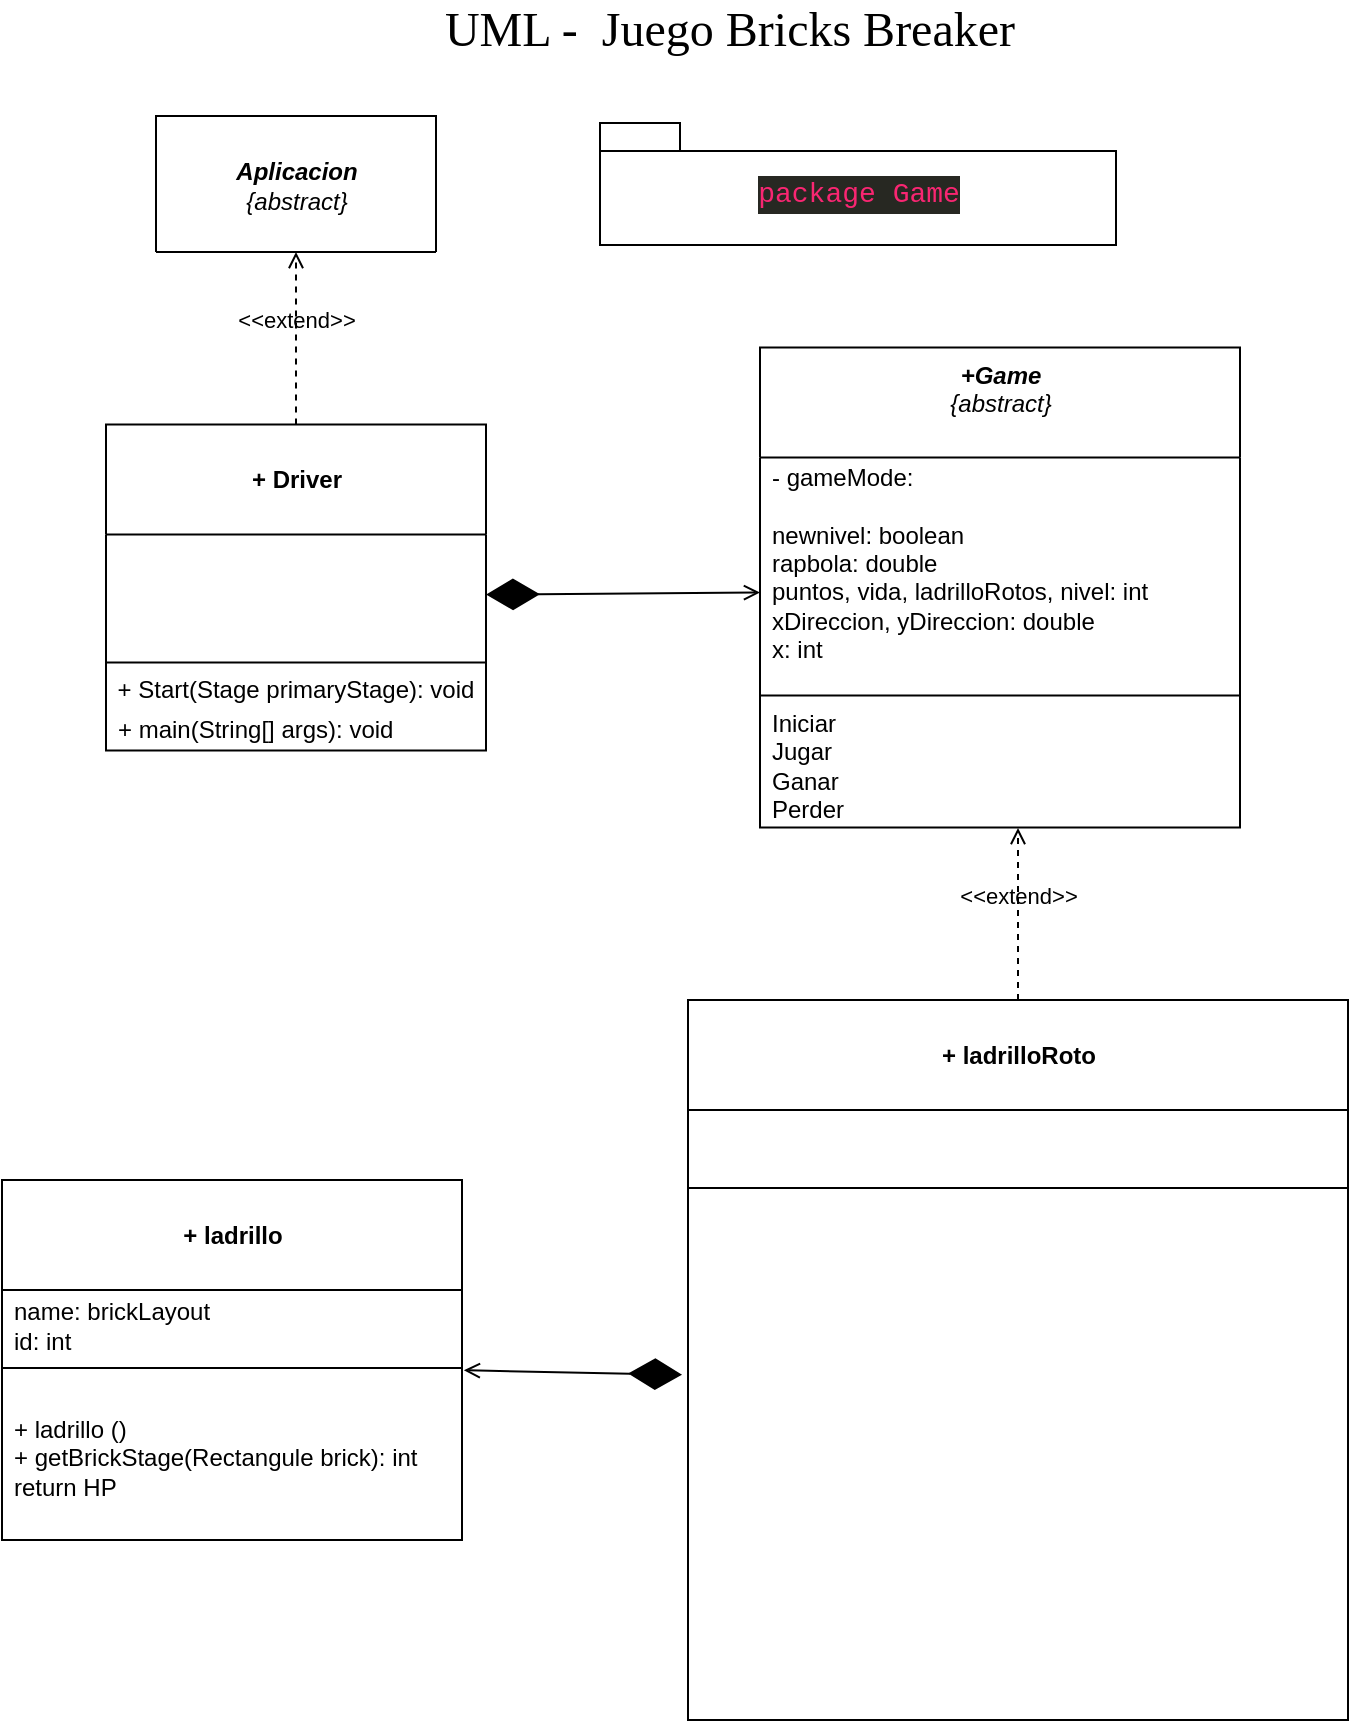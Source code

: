 <mxfile>
    <diagram id="D70d7DCEPUBcWH6TIPZb" name="Página-1">
        <mxGraphModel dx="810" dy="478" grid="0" gridSize="10" guides="1" tooltips="1" connect="1" arrows="1" fold="1" page="1" pageScale="1" pageWidth="827" pageHeight="1169" background="none" math="0" shadow="0">
            <root>
                <mxCell id="0"/>
                <mxCell id="1" parent="0"/>
                <mxCell id="2" value="&lt;i&gt;&lt;br&gt;&lt;b&gt;Aplicacion&lt;/b&gt;&lt;br&gt;{abstract}&lt;/i&gt;" style="swimlane;fontStyle=0;align=center;verticalAlign=top;childLayout=stackLayout;horizontal=1;startSize=70;horizontalStack=0;resizeParent=1;resizeParentMax=0;resizeLast=0;collapsible=0;marginBottom=0;html=1;" parent="1" vertex="1">
                    <mxGeometry x="77" y="70" width="140" height="68" as="geometry"/>
                </mxCell>
                <mxCell id="12" value="&lt;font style=&quot;font-size: 24px&quot; face=&quot;Comic Sans MS&quot;&gt;UML -&amp;nbsp; Juego Bricks Breaker&lt;/font&gt;" style="text;html=1;strokeColor=none;fillColor=none;align=center;verticalAlign=middle;whiteSpace=wrap;rounded=0;" parent="1" vertex="1">
                    <mxGeometry x="199" y="12" width="330" height="30" as="geometry"/>
                </mxCell>
                <mxCell id="13" value="&lt;br&gt;&lt;b&gt;+ Driver&lt;/b&gt;&lt;br&gt;" style="swimlane;fontStyle=0;align=center;verticalAlign=top;childLayout=stackLayout;horizontal=1;startSize=55;horizontalStack=0;resizeParent=1;resizeParentMax=0;resizeLast=0;collapsible=0;marginBottom=0;html=1;" parent="1" vertex="1">
                    <mxGeometry x="52" y="224.27" width="190" height="163" as="geometry"/>
                </mxCell>
                <mxCell id="15" value="&amp;nbsp;" style="text;html=1;strokeColor=none;fillColor=none;align=left;verticalAlign=middle;spacingLeft=4;spacingRight=4;overflow=hidden;rotatable=0;points=[[0,0.5],[1,0.5]];portConstraint=eastwest;" parent="13" vertex="1">
                    <mxGeometry y="55" width="190" height="20" as="geometry"/>
                </mxCell>
                <mxCell id="14" value="&amp;nbsp;" style="text;html=1;strokeColor=none;fillColor=none;align=center;verticalAlign=middle;spacingLeft=4;spacingRight=4;overflow=hidden;rotatable=0;points=[[0,0.5],[1,0.5]];portConstraint=eastwest;" parent="13" vertex="1">
                    <mxGeometry y="75" width="190" height="20" as="geometry"/>
                </mxCell>
                <mxCell id="16" value="&amp;nbsp;" style="text;html=1;strokeColor=none;fillColor=none;align=left;verticalAlign=middle;spacingLeft=4;spacingRight=4;overflow=hidden;rotatable=0;points=[[0,0.5],[1,0.5]];portConstraint=eastwest;fontColor=#808080;" parent="13" vertex="1">
                    <mxGeometry y="95" width="190" height="20" as="geometry"/>
                </mxCell>
                <mxCell id="18" value="" style="line;strokeWidth=1;fillColor=none;align=left;verticalAlign=middle;spacingTop=-1;spacingLeft=3;spacingRight=3;rotatable=0;labelPosition=right;points=[];portConstraint=eastwest;" parent="13" vertex="1">
                    <mxGeometry y="115" width="190" height="8" as="geometry"/>
                </mxCell>
                <mxCell id="19" value="+ Start(Stage primaryStage): void" style="text;html=1;strokeColor=none;fillColor=none;align=center;verticalAlign=middle;spacingLeft=4;spacingRight=4;overflow=hidden;rotatable=0;points=[[0,0.5],[1,0.5]];portConstraint=eastwest;" parent="13" vertex="1">
                    <mxGeometry y="123" width="190" height="20" as="geometry"/>
                </mxCell>
                <mxCell id="20" value="+ main(String[] args): void" style="text;html=1;strokeColor=none;fillColor=none;align=left;verticalAlign=middle;spacingLeft=4;spacingRight=4;overflow=hidden;rotatable=0;points=[[0,0.5],[1,0.5]];portConstraint=eastwest;" parent="13" vertex="1">
                    <mxGeometry y="143" width="190" height="20" as="geometry"/>
                </mxCell>
                <mxCell id="21" value="&lt;br&gt;&lt;b&gt;+ ladrillo&lt;/b&gt;" style="swimlane;fontStyle=0;align=center;verticalAlign=top;childLayout=stackLayout;horizontal=1;startSize=55;horizontalStack=0;resizeParent=1;resizeParentMax=0;resizeLast=0;collapsible=0;marginBottom=0;html=1;" parent="1" vertex="1">
                    <mxGeometry y="602" width="230" height="180" as="geometry"/>
                </mxCell>
                <mxCell id="23" value="name: brickLayout&lt;br&gt;id: int" style="text;html=1;strokeColor=none;fillColor=none;align=left;verticalAlign=middle;spacingLeft=4;spacingRight=4;overflow=hidden;rotatable=0;points=[[0,0.5],[1,0.5]];portConstraint=eastwest;" parent="21" vertex="1">
                    <mxGeometry y="55" width="230" height="35" as="geometry"/>
                </mxCell>
                <mxCell id="26" value="" style="line;strokeWidth=1;fillColor=none;align=left;verticalAlign=middle;spacingTop=-1;spacingLeft=3;spacingRight=3;rotatable=0;labelPosition=right;points=[];portConstraint=eastwest;" parent="21" vertex="1">
                    <mxGeometry y="90" width="230" height="8" as="geometry"/>
                </mxCell>
                <mxCell id="28" value="+ ladrillo ()&lt;br&gt;+ getBrickStage(Rectangule brick): int&lt;br&gt;return HP" style="text;html=1;strokeColor=none;fillColor=none;align=left;verticalAlign=middle;spacingLeft=4;spacingRight=4;overflow=hidden;rotatable=0;points=[[0,0.5],[1,0.5]];portConstraint=eastwest;" parent="21" vertex="1">
                    <mxGeometry y="98" width="230" height="82" as="geometry"/>
                </mxCell>
                <mxCell id="29" value="&lt;i&gt;&lt;b&gt;+Game&lt;/b&gt;&lt;br&gt;{abstract}&lt;/i&gt;" style="swimlane;fontStyle=0;align=center;verticalAlign=top;childLayout=stackLayout;horizontal=1;startSize=55;horizontalStack=0;resizeParent=1;resizeParentMax=0;resizeLast=0;collapsible=0;marginBottom=0;html=1;" parent="1" vertex="1">
                    <mxGeometry x="379" y="185.77" width="240" height="240" as="geometry"/>
                </mxCell>
                <mxCell id="31" value="- gameMode:&amp;nbsp;" style="text;html=1;strokeColor=none;fillColor=none;align=left;verticalAlign=middle;spacingLeft=4;spacingRight=4;overflow=hidden;rotatable=0;points=[[0,0.5],[1,0.5]];portConstraint=eastwest;" parent="29" vertex="1">
                    <mxGeometry y="55" width="240" height="20" as="geometry"/>
                </mxCell>
                <mxCell id="33" value="newnivel: boolean&lt;br&gt;rapbola: double&lt;br&gt;puntos, vida, ladrilloRotos, nivel: int&lt;br&gt;xDireccion, yDireccion: double&lt;br&gt;x: int" style="text;html=1;strokeColor=none;fillColor=none;align=left;verticalAlign=middle;spacingLeft=4;spacingRight=4;overflow=hidden;rotatable=0;points=[[0,0.5],[1,0.5]];portConstraint=eastwest;" parent="29" vertex="1">
                    <mxGeometry y="75" width="240" height="95" as="geometry"/>
                </mxCell>
                <mxCell id="34" value="" style="line;strokeWidth=1;fillColor=none;align=left;verticalAlign=middle;spacingTop=-1;spacingLeft=3;spacingRight=3;rotatable=0;labelPosition=right;points=[];portConstraint=eastwest;" parent="29" vertex="1">
                    <mxGeometry y="170" width="240" height="8" as="geometry"/>
                </mxCell>
                <mxCell id="36" value="Iniciar&lt;br&gt;Jugar&lt;br&gt;Ganar&lt;br&gt;Perder" style="text;html=1;strokeColor=none;fillColor=none;align=left;verticalAlign=middle;spacingLeft=4;spacingRight=4;overflow=hidden;rotatable=0;points=[[0,0.5],[1,0.5]];portConstraint=eastwest;" parent="29" vertex="1">
                    <mxGeometry y="178" width="240" height="62" as="geometry"/>
                </mxCell>
                <mxCell id="54" value="&lt;br&gt;&lt;b&gt;+ ladrilloRoto&lt;/b&gt;" style="swimlane;fontStyle=0;align=center;verticalAlign=top;childLayout=stackLayout;horizontal=1;startSize=55;horizontalStack=0;resizeParent=1;resizeParentMax=0;resizeLast=0;collapsible=0;marginBottom=0;html=1;" parent="1" vertex="1">
                    <mxGeometry x="343" y="512" width="330" height="360" as="geometry"/>
                </mxCell>
                <mxCell id="55" value="&amp;nbsp;" style="text;html=1;strokeColor=none;fillColor=none;align=left;verticalAlign=middle;spacingLeft=4;spacingRight=4;overflow=hidden;rotatable=0;points=[[0,0.5],[1,0.5]];portConstraint=eastwest;" parent="54" vertex="1">
                    <mxGeometry y="55" width="330" height="35" as="geometry"/>
                </mxCell>
                <mxCell id="56" value="" style="line;strokeWidth=1;fillColor=none;align=left;verticalAlign=middle;spacingTop=-1;spacingLeft=3;spacingRight=3;rotatable=0;labelPosition=right;points=[];portConstraint=eastwest;" parent="54" vertex="1">
                    <mxGeometry y="90" width="330" height="8" as="geometry"/>
                </mxCell>
                <mxCell id="57" value="&lt;font color=&quot;#ffffff&quot;&gt;+ ladrilloRoto ()&lt;br&gt;+&amp;nbsp;moverbola():void&lt;br&gt;&lt;/font&gt;&lt;div style=&quot;line-height: 19px&quot;&gt;&lt;span style=&quot;color: rgb(255 , 255 , 255)&quot;&gt;+&amp;nbsp;checkForCollision(): void&lt;/span&gt;&lt;br&gt;&lt;/div&gt;&lt;div style=&quot;line-height: 19px&quot;&gt;&lt;div style=&quot;line-height: 19px&quot;&gt;&lt;font color=&quot;#ffffff&quot;&gt;+&amp;nbsp;lifeLoss(): void&lt;/font&gt;&lt;/div&gt;&lt;div style=&quot;line-height: 19px&quot;&gt;&lt;span style=&quot;color: rgb(255 , 255 , 255)&quot;&gt;+&amp;nbsp;update(Game game, GameTime gameTime): void&lt;/span&gt;&lt;br&gt;&lt;/div&gt;&lt;div style=&quot;line-height: 19px&quot;&gt;&lt;font color=&quot;#ffffff&quot;&gt;+updateganar(Game game, GameTime gameTime): void&lt;/font&gt;&lt;/div&gt;&lt;div style=&quot;line-height: 19px&quot;&gt;&lt;font color=&quot;#ffffff&quot;&gt;+checkganar(): void&lt;/font&gt;&lt;/div&gt;&lt;div style=&quot;line-height: 19px&quot;&gt;&lt;font color=&quot;#ffffff&quot;&gt;+updateLoss(Game game, GameTime gameTime): void&lt;/font&gt;&lt;/div&gt;&lt;div style=&quot;line-height: 19px&quot;&gt;&lt;font color=&quot;#ffffff&quot;&gt;+updatePlay(Game game, GameTime gameTime):void&lt;/font&gt;&lt;/div&gt;&lt;div style=&quot;line-height: 19px&quot;&gt;&lt;font color=&quot;#ffffff&quot;&gt;+updateStart(Game game, GameTime gameTime): void&lt;/font&gt;&lt;/div&gt;&lt;/div&gt;" style="text;html=1;strokeColor=none;fillColor=none;align=left;verticalAlign=middle;spacingLeft=4;spacingRight=4;overflow=hidden;rotatable=0;points=[[0,0.5],[1,0.5]];portConstraint=eastwest;" parent="54" vertex="1">
                    <mxGeometry y="98" width="330" height="262" as="geometry"/>
                </mxCell>
                <mxCell id="76" value="&amp;lt;&amp;lt;extend&amp;gt;&amp;gt;" style="html=1;verticalAlign=bottom;labelBackgroundColor=none;endArrow=open;endFill=0;dashed=1;entryX=0.5;entryY=1;entryDx=0;entryDy=0;exitX=0.5;exitY=0;exitDx=0;exitDy=0;" parent="1" source="13" target="2" edge="1">
                    <mxGeometry width="160" relative="1" as="geometry">
                        <mxPoint x="571" y="317" as="sourcePoint"/>
                        <mxPoint x="492" y="248" as="targetPoint"/>
                    </mxGeometry>
                </mxCell>
                <mxCell id="77" value="&amp;lt;&amp;lt;extend&amp;gt;&amp;gt;" style="html=1;verticalAlign=bottom;labelBackgroundColor=none;endArrow=open;endFill=0;dashed=1;exitX=0.5;exitY=0;exitDx=0;exitDy=0;" parent="1" source="54" edge="1">
                    <mxGeometry width="160" relative="1" as="geometry">
                        <mxPoint x="379" y="676" as="sourcePoint"/>
                        <mxPoint x="508" y="426" as="targetPoint"/>
                    </mxGeometry>
                </mxCell>
                <mxCell id="78" value="" style="endArrow=diamondThin;endFill=1;endSize=24;html=1;exitX=1.004;exitY=-0.035;exitDx=0;exitDy=0;rounded=1;startArrow=open;startFill=0;exitPerimeter=0;entryX=-0.009;entryY=0.341;entryDx=0;entryDy=0;entryPerimeter=0;" parent="1" source="28" target="57" edge="1">
                    <mxGeometry width="160" relative="1" as="geometry">
                        <mxPoint x="331" y="736.5" as="sourcePoint"/>
                        <mxPoint x="345" y="750" as="targetPoint"/>
                    </mxGeometry>
                </mxCell>
                <mxCell id="79" value="" style="endArrow=diamondThin;endFill=1;endSize=24;html=1;exitX=0;exitY=0.5;exitDx=0;exitDy=0;entryX=1;entryY=0.5;entryDx=0;entryDy=0;rounded=1;startArrow=open;startFill=0;" parent="1" source="33" target="14" edge="1">
                    <mxGeometry width="160" relative="1" as="geometry">
                        <mxPoint x="462" y="422" as="sourcePoint"/>
                        <mxPoint x="351" y="505" as="targetPoint"/>
                    </mxGeometry>
                </mxCell>
                <mxCell id="80" value="&lt;div style=&quot;background-color: rgb(39 , 40 , 34) ; font-family: &amp;#34;consolas&amp;#34; , &amp;#34;courier new&amp;#34; , monospace ; font-weight: normal ; font-size: 14px ; line-height: 19px&quot;&gt;&lt;span style=&quot;color: rgb(248 , 248 , 242)&quot;&gt;&lt;span style=&quot;color: #f92672&quot;&gt;package&lt;/span&gt;&amp;nbsp;&lt;/span&gt;&lt;font color=&quot;#f92672&quot;&gt;Game&lt;/font&gt;&lt;/div&gt;" style="shape=folder;fontStyle=1;spacingTop=10;tabWidth=40;tabHeight=14;tabPosition=left;html=1;" parent="1" vertex="1">
                    <mxGeometry x="299" y="73.5" width="258" height="61" as="geometry"/>
                </mxCell>
            </root>
        </mxGraphModel>
    </diagram>
</mxfile>